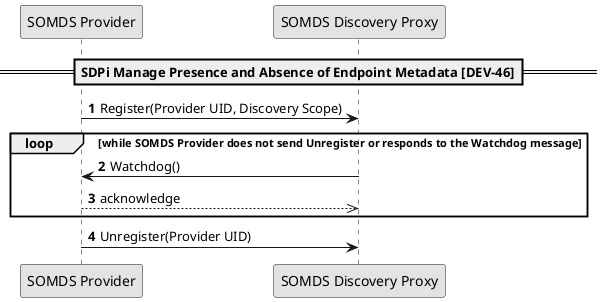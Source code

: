 @startuml

skinparam monochrome true
autonumber


!global $str_somds_provider = "SOMDS Provider"
!global $str_somds_discovery_proxy = "SOMDS Discovery Proxy"

participant "$str_somds_provider" as provider
participant "$str_somds_discovery_proxy" as discovery_proxy

==SDPi Manage Presence and Absence of Endpoint Metadata [DEV-46]==
discovery_proxy <- provider: Register(Provider UID, Discovery Scope)

loop while SOMDS Provider does not send Unregister or responds to the Watchdog message
    provider <- discovery_proxy: Watchdog()
    provider -->> discovery_proxy: acknowledge
end

discovery_proxy <- provider: Unregister(Provider UID)

@enduml
